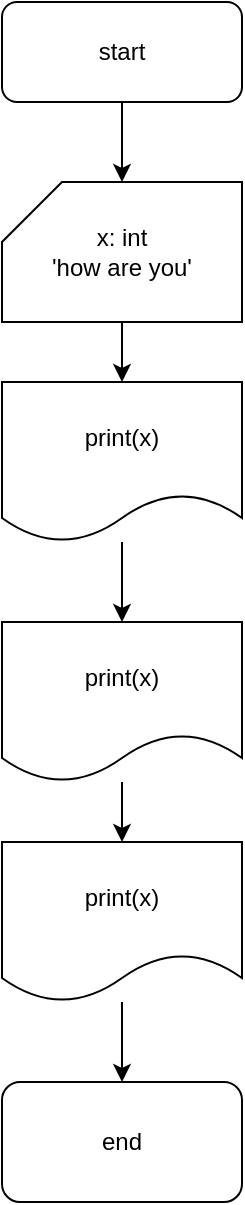 <mxfile version="24.7.7">
  <diagram name="‫עמוד-1‬" id="RxYZaycGBdoJBNL9fLf0">
    <mxGraphModel dx="1257" dy="669" grid="1" gridSize="10" guides="1" tooltips="1" connect="1" arrows="1" fold="1" page="1" pageScale="1" pageWidth="827" pageHeight="1169" math="0" shadow="0">
      <root>
        <mxCell id="0" />
        <mxCell id="1" parent="0" />
        <mxCell id="4XfOmVH22FHidTBxlW36-33" value="" style="edgeStyle=orthogonalEdgeStyle;rounded=0;orthogonalLoop=1;jettySize=auto;html=1;" edge="1" parent="1" source="4XfOmVH22FHidTBxlW36-1" target="4XfOmVH22FHidTBxlW36-28">
          <mxGeometry relative="1" as="geometry" />
        </mxCell>
        <mxCell id="4XfOmVH22FHidTBxlW36-1" value="start" style="rounded=1;whiteSpace=wrap;html=1;" vertex="1" parent="1">
          <mxGeometry x="280" y="80" width="120" height="50" as="geometry" />
        </mxCell>
        <mxCell id="4XfOmVH22FHidTBxlW36-35" value="" style="edgeStyle=orthogonalEdgeStyle;rounded=0;orthogonalLoop=1;jettySize=auto;html=1;" edge="1" parent="1" source="4XfOmVH22FHidTBxlW36-28" target="4XfOmVH22FHidTBxlW36-29">
          <mxGeometry relative="1" as="geometry" />
        </mxCell>
        <mxCell id="4XfOmVH22FHidTBxlW36-28" value="x: int&lt;div&gt;&#39;how are you&#39;&lt;/div&gt;" style="shape=card;whiteSpace=wrap;html=1;" vertex="1" parent="1">
          <mxGeometry x="280" y="170" width="120" height="70" as="geometry" />
        </mxCell>
        <mxCell id="4XfOmVH22FHidTBxlW36-36" value="" style="edgeStyle=orthogonalEdgeStyle;rounded=0;orthogonalLoop=1;jettySize=auto;html=1;" edge="1" parent="1" source="4XfOmVH22FHidTBxlW36-29" target="4XfOmVH22FHidTBxlW36-30">
          <mxGeometry relative="1" as="geometry" />
        </mxCell>
        <mxCell id="4XfOmVH22FHidTBxlW36-29" value="print(x)" style="shape=document;whiteSpace=wrap;html=1;boundedLbl=1;" vertex="1" parent="1">
          <mxGeometry x="280" y="270" width="120" height="80" as="geometry" />
        </mxCell>
        <mxCell id="4XfOmVH22FHidTBxlW36-37" value="" style="edgeStyle=orthogonalEdgeStyle;rounded=0;orthogonalLoop=1;jettySize=auto;html=1;" edge="1" parent="1" source="4XfOmVH22FHidTBxlW36-30" target="4XfOmVH22FHidTBxlW36-31">
          <mxGeometry relative="1" as="geometry" />
        </mxCell>
        <mxCell id="4XfOmVH22FHidTBxlW36-30" value="print(x)" style="shape=document;whiteSpace=wrap;html=1;boundedLbl=1;" vertex="1" parent="1">
          <mxGeometry x="280" y="390" width="120" height="80" as="geometry" />
        </mxCell>
        <mxCell id="4XfOmVH22FHidTBxlW36-38" value="" style="edgeStyle=orthogonalEdgeStyle;rounded=0;orthogonalLoop=1;jettySize=auto;html=1;" edge="1" parent="1" source="4XfOmVH22FHidTBxlW36-31" target="4XfOmVH22FHidTBxlW36-32">
          <mxGeometry relative="1" as="geometry" />
        </mxCell>
        <mxCell id="4XfOmVH22FHidTBxlW36-31" value="print(x)" style="shape=document;whiteSpace=wrap;html=1;boundedLbl=1;" vertex="1" parent="1">
          <mxGeometry x="280" y="500" width="120" height="80" as="geometry" />
        </mxCell>
        <mxCell id="4XfOmVH22FHidTBxlW36-32" value="end" style="rounded=1;whiteSpace=wrap;html=1;" vertex="1" parent="1">
          <mxGeometry x="280" y="620" width="120" height="60" as="geometry" />
        </mxCell>
      </root>
    </mxGraphModel>
  </diagram>
</mxfile>
